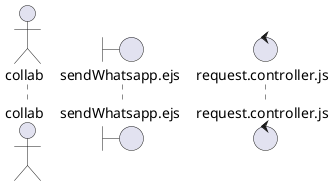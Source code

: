 @startuml REQ-21
autonumber
actor collab
boundary sendWhatsapp.ejs as sendWhatsapp
control request.controller.js as requestController
